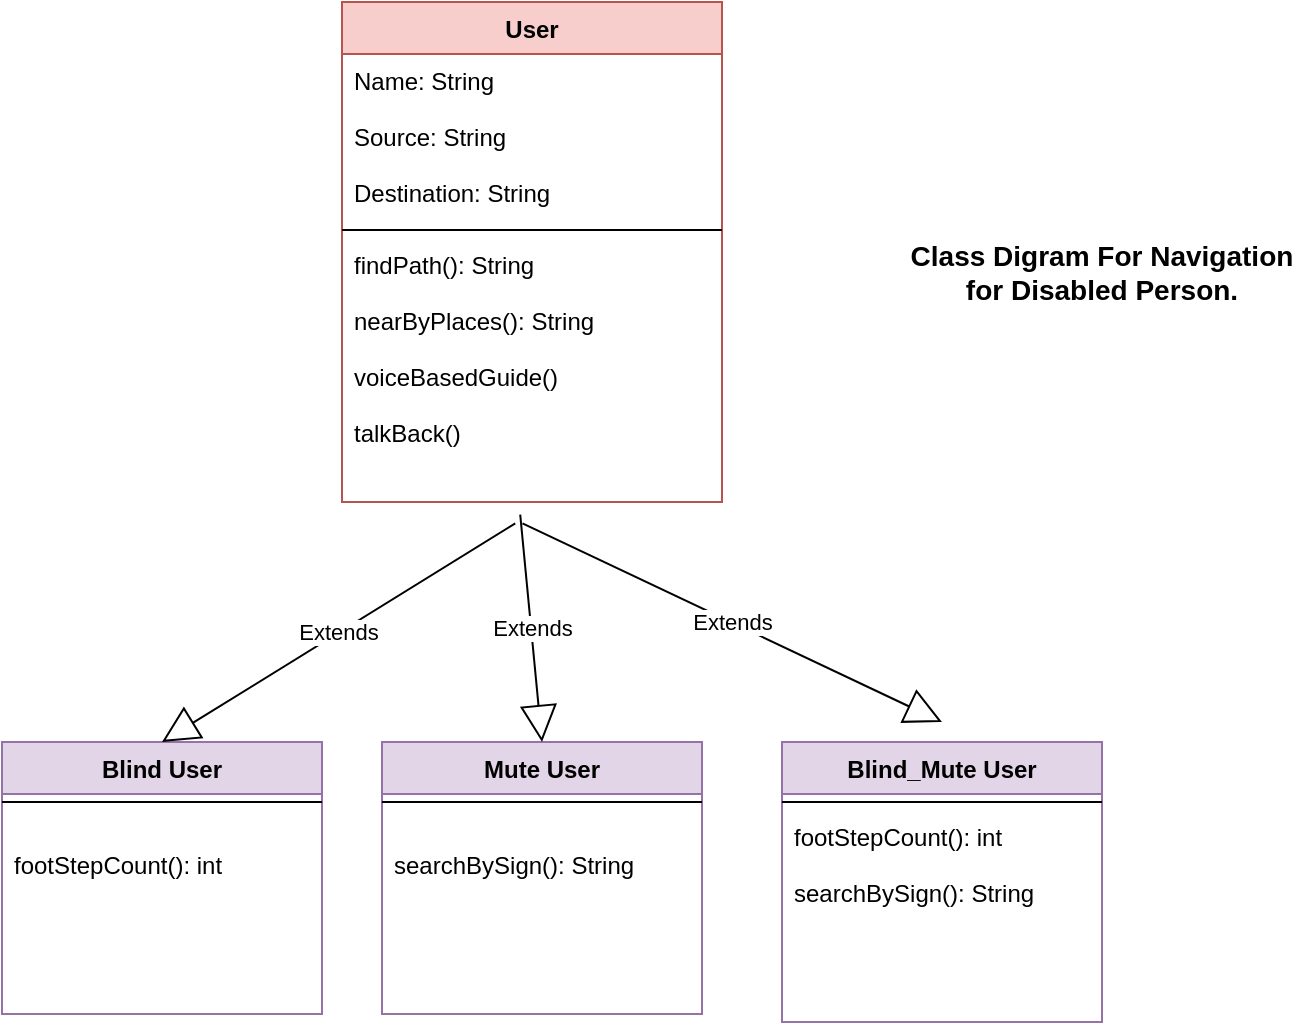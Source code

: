 <mxfile version="17.4.6" type="device"><diagram id="C5RBs43oDa-KdzZeNtuy" name="Page-1"><mxGraphModel dx="796" dy="1650" grid="1" gridSize="10" guides="1" tooltips="1" connect="1" arrows="1" fold="1" page="1" pageScale="1" pageWidth="827" pageHeight="1169" math="0" shadow="0"><root><mxCell id="WIyWlLk6GJQsqaUBKTNV-0"/><mxCell id="WIyWlLk6GJQsqaUBKTNV-1" parent="WIyWlLk6GJQsqaUBKTNV-0"/><mxCell id="rrXb4O0YHQ4WxvcJ5VfM-9" value="User" style="swimlane;fontStyle=1;align=center;verticalAlign=top;childLayout=stackLayout;horizontal=1;startSize=26;horizontalStack=0;resizeParent=1;resizeParentMax=0;resizeLast=0;collapsible=1;marginBottom=0;fillColor=#f8cecc;strokeColor=#b85450;" parent="WIyWlLk6GJQsqaUBKTNV-1" vertex="1"><mxGeometry x="210" y="-480" width="190" height="250" as="geometry"/></mxCell><mxCell id="rrXb4O0YHQ4WxvcJ5VfM-10" value="Name: String&#xA;&#xA;Source: String&#xA;&#xA;Destination: String&#xA;" style="text;strokeColor=none;fillColor=none;align=left;verticalAlign=top;spacingLeft=4;spacingRight=4;overflow=hidden;rotatable=0;points=[[0,0.5],[1,0.5]];portConstraint=eastwest;" parent="rrXb4O0YHQ4WxvcJ5VfM-9" vertex="1"><mxGeometry y="26" width="190" height="84" as="geometry"/></mxCell><mxCell id="rrXb4O0YHQ4WxvcJ5VfM-11" value="" style="line;strokeWidth=1;fillColor=none;align=left;verticalAlign=middle;spacingTop=-1;spacingLeft=3;spacingRight=3;rotatable=0;labelPosition=right;points=[];portConstraint=eastwest;" parent="rrXb4O0YHQ4WxvcJ5VfM-9" vertex="1"><mxGeometry y="110" width="190" height="8" as="geometry"/></mxCell><mxCell id="rrXb4O0YHQ4WxvcJ5VfM-12" value="findPath(): String&#xA;&#xA;nearByPlaces(): String&#xA;&#xA;voiceBasedGuide()&#xA;&#xA;talkBack()&#xA;" style="text;strokeColor=none;fillColor=none;align=left;verticalAlign=top;spacingLeft=4;spacingRight=4;overflow=hidden;rotatable=0;points=[[0,0.5],[1,0.5]];portConstraint=eastwest;" parent="rrXb4O0YHQ4WxvcJ5VfM-9" vertex="1"><mxGeometry y="118" width="190" height="132" as="geometry"/></mxCell><mxCell id="rrXb4O0YHQ4WxvcJ5VfM-17" value="Blind User" style="swimlane;fontStyle=1;align=center;verticalAlign=top;childLayout=stackLayout;horizontal=1;startSize=26;horizontalStack=0;resizeParent=1;resizeParentMax=0;resizeLast=0;collapsible=1;marginBottom=0;fillColor=#e1d5e7;strokeColor=#9673a6;" parent="WIyWlLk6GJQsqaUBKTNV-1" vertex="1"><mxGeometry x="40" y="-110" width="160" height="136" as="geometry"/></mxCell><mxCell id="rrXb4O0YHQ4WxvcJ5VfM-19" value="" style="line;strokeWidth=1;fillColor=none;align=left;verticalAlign=middle;spacingTop=-1;spacingLeft=3;spacingRight=3;rotatable=0;labelPosition=right;points=[];portConstraint=eastwest;" parent="rrXb4O0YHQ4WxvcJ5VfM-17" vertex="1"><mxGeometry y="26" width="160" height="8" as="geometry"/></mxCell><mxCell id="rrXb4O0YHQ4WxvcJ5VfM-20" value="&#xA;footStepCount(): int&#xA;&#xA;" style="text;strokeColor=none;fillColor=none;align=left;verticalAlign=top;spacingLeft=4;spacingRight=4;overflow=hidden;rotatable=0;points=[[0,0.5],[1,0.5]];portConstraint=eastwest;" parent="rrXb4O0YHQ4WxvcJ5VfM-17" vertex="1"><mxGeometry y="34" width="160" height="102" as="geometry"/></mxCell><mxCell id="rrXb4O0YHQ4WxvcJ5VfM-21" value="Blind_Mute User" style="swimlane;fontStyle=1;align=center;verticalAlign=top;childLayout=stackLayout;horizontal=1;startSize=26;horizontalStack=0;resizeParent=1;resizeParentMax=0;resizeLast=0;collapsible=1;marginBottom=0;fillColor=#e1d5e7;strokeColor=#9673a6;" parent="WIyWlLk6GJQsqaUBKTNV-1" vertex="1"><mxGeometry x="430" y="-110" width="160" height="140" as="geometry"/></mxCell><mxCell id="rrXb4O0YHQ4WxvcJ5VfM-23" value="" style="line;strokeWidth=1;fillColor=none;align=left;verticalAlign=middle;spacingTop=-1;spacingLeft=3;spacingRight=3;rotatable=0;labelPosition=right;points=[];portConstraint=eastwest;" parent="rrXb4O0YHQ4WxvcJ5VfM-21" vertex="1"><mxGeometry y="26" width="160" height="8" as="geometry"/></mxCell><mxCell id="rrXb4O0YHQ4WxvcJ5VfM-24" value="footStepCount(): int&#xA;&#xA;searchBySign(): String&#xA;&#xA;" style="text;strokeColor=none;fillColor=none;align=left;verticalAlign=top;spacingLeft=4;spacingRight=4;overflow=hidden;rotatable=0;points=[[0,0.5],[1,0.5]];portConstraint=eastwest;" parent="rrXb4O0YHQ4WxvcJ5VfM-21" vertex="1"><mxGeometry y="34" width="160" height="106" as="geometry"/></mxCell><mxCell id="rrXb4O0YHQ4WxvcJ5VfM-25" value="Mute User" style="swimlane;fontStyle=1;align=center;verticalAlign=top;childLayout=stackLayout;horizontal=1;startSize=26;horizontalStack=0;resizeParent=1;resizeParentMax=0;resizeLast=0;collapsible=1;marginBottom=0;fillColor=#e1d5e7;strokeColor=#9673a6;" parent="WIyWlLk6GJQsqaUBKTNV-1" vertex="1"><mxGeometry x="230" y="-110" width="160" height="136" as="geometry"/></mxCell><mxCell id="rrXb4O0YHQ4WxvcJ5VfM-27" value="" style="line;strokeWidth=1;fillColor=none;align=left;verticalAlign=middle;spacingTop=-1;spacingLeft=3;spacingRight=3;rotatable=0;labelPosition=right;points=[];portConstraint=eastwest;" parent="rrXb4O0YHQ4WxvcJ5VfM-25" vertex="1"><mxGeometry y="26" width="160" height="8" as="geometry"/></mxCell><mxCell id="rrXb4O0YHQ4WxvcJ5VfM-28" value="&#xA;searchBySign(): String&#xA;&#xA;" style="text;strokeColor=none;fillColor=none;align=left;verticalAlign=top;spacingLeft=4;spacingRight=4;overflow=hidden;rotatable=0;points=[[0,0.5],[1,0.5]];portConstraint=eastwest;" parent="rrXb4O0YHQ4WxvcJ5VfM-25" vertex="1"><mxGeometry y="34" width="160" height="102" as="geometry"/></mxCell><mxCell id="rrXb4O0YHQ4WxvcJ5VfM-30" value="Extends" style="endArrow=block;endSize=16;endFill=0;html=1;rounded=0;entryX=0.5;entryY=0;entryDx=0;entryDy=0;exitX=0.456;exitY=1.081;exitDx=0;exitDy=0;exitPerimeter=0;" parent="WIyWlLk6GJQsqaUBKTNV-1" source="rrXb4O0YHQ4WxvcJ5VfM-12" target="rrXb4O0YHQ4WxvcJ5VfM-17" edge="1"><mxGeometry width="160" relative="1" as="geometry"><mxPoint x="300" y="-210" as="sourcePoint"/><mxPoint x="420" y="-160" as="targetPoint"/></mxGeometry></mxCell><mxCell id="rrXb4O0YHQ4WxvcJ5VfM-32" value="Extends" style="endArrow=block;endSize=16;endFill=0;html=1;rounded=0;entryX=0.5;entryY=0;entryDx=0;entryDy=0;exitX=0.469;exitY=1.048;exitDx=0;exitDy=0;exitPerimeter=0;" parent="WIyWlLk6GJQsqaUBKTNV-1" source="rrXb4O0YHQ4WxvcJ5VfM-12" target="rrXb4O0YHQ4WxvcJ5VfM-25" edge="1"><mxGeometry width="160" relative="1" as="geometry"><mxPoint x="300" y="-210" as="sourcePoint"/><mxPoint x="420" y="-160" as="targetPoint"/></mxGeometry></mxCell><mxCell id="rrXb4O0YHQ4WxvcJ5VfM-33" value="Extends" style="endArrow=block;endSize=16;endFill=0;html=1;rounded=0;exitX=0.475;exitY=1.081;exitDx=0;exitDy=0;exitPerimeter=0;" parent="WIyWlLk6GJQsqaUBKTNV-1" source="rrXb4O0YHQ4WxvcJ5VfM-12" edge="1"><mxGeometry width="160" relative="1" as="geometry"><mxPoint x="310" y="-210" as="sourcePoint"/><mxPoint x="510" y="-120" as="targetPoint"/></mxGeometry></mxCell><mxCell id="TAvzTc9U2I3lsJTTvqZm-0" value="&lt;font size=&quot;1&quot;&gt;&lt;b style=&quot;font-size: 14px&quot;&gt;Class Digram For Navigation for Disabled Person. &lt;/b&gt;&lt;/font&gt;" style="text;html=1;strokeColor=none;fillColor=none;align=center;verticalAlign=middle;whiteSpace=wrap;rounded=0;" vertex="1" parent="WIyWlLk6GJQsqaUBKTNV-1"><mxGeometry x="490" y="-400" width="200" height="110" as="geometry"/></mxCell></root></mxGraphModel></diagram></mxfile>